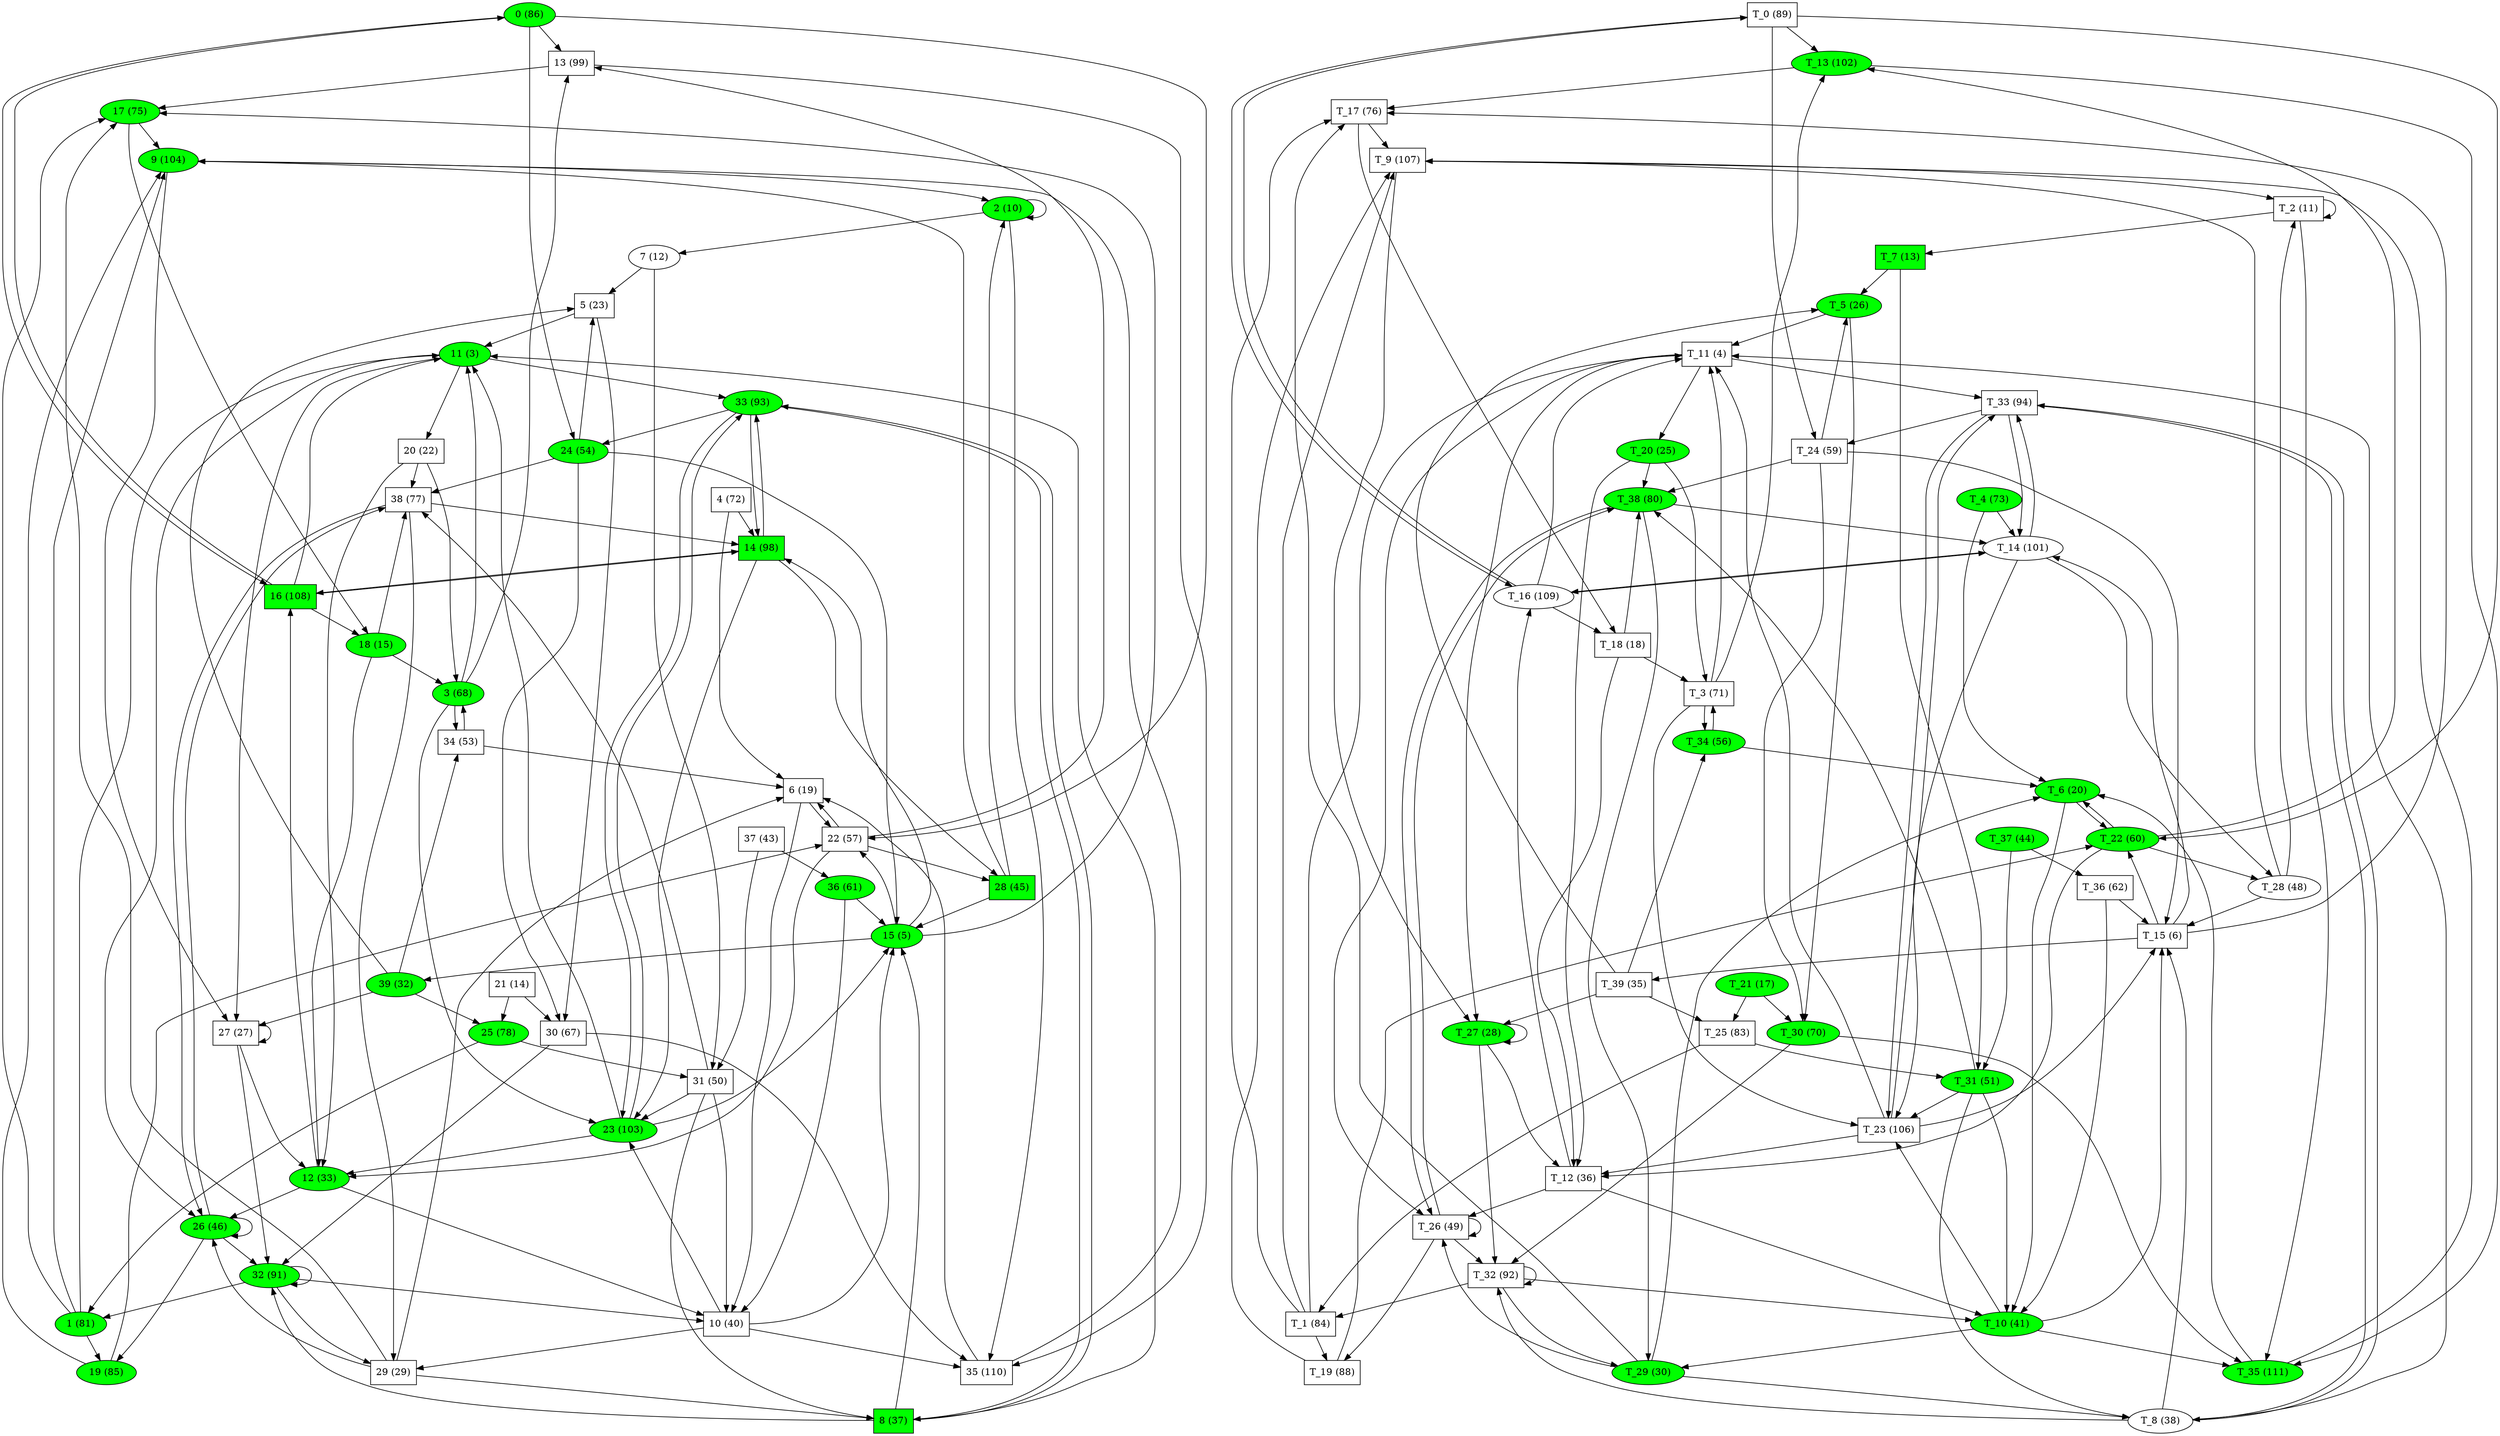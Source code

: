 digraph G { 
"0"[label="\N (86)" , style=filled, fillcolor=green ]
"0"->"13"
"0"->"16"
"0"->"22"
"0"->"24"
"T_0"[label="\N (89)", color=black, shape=polygon ]
"T_0"->"T_13"
"T_0"->"T_16"
"T_0"->"T_22"
"T_0"->"T_24"
"1"[label="\N (81)" , style=filled, fillcolor=green ]
"1"->"9"
"1"->"11"
"1"->"17"
"1"->"19"
"T_1"[label="\N (84)", color=black, shape=polygon ]
"T_1"->"T_9"
"T_1"->"T_11"
"T_1"->"T_17"
"T_1"->"T_19"
"2"[label="\N (10)" , style=filled, fillcolor=green ]
"2"->"2"
"2"->"7"
"2"->"35"
"T_2"[label="\N (11)", color=black, shape=polygon ]
"T_2"->"T_2"
"T_2"->"T_7"
"T_2"->"T_35"
"3"[label="\N (68)" , style=filled, fillcolor=green ]
"3"->"11"
"3"->"13"
"3"->"23"
"3"->"34"
"T_3"[label="\N (71)", color=black, shape=polygon ]
"T_3"->"T_11"
"T_3"->"T_13"
"T_3"->"T_23"
"T_3"->"T_34"
"4"[label="\N (72)", color=black, shape=polygon ]
"4"->"6"
"4"->"14"
"T_4"[label="\N (73)" , style=filled, fillcolor=green ]
"T_4"->"T_6"
"T_4"->"T_14"
"5"[label="\N (23)", color=black, shape=polygon ]
"5"->"11"
"5"->"30"
"T_5"[label="\N (26)" , style=filled, fillcolor=green ]
"T_5"->"T_11"
"T_5"->"T_30"
"6"[label="\N (19)", color=black, shape=polygon ]
"6"->"10"
"6"->"22"
"T_6"[label="\N (20)" , style=filled, fillcolor=green ]
"T_6"->"T_10"
"T_6"->"T_22"
"7"[label="\N (12)" , color=black ]
"7"->"5"
"7"->"31"
"T_7"[label="\N (13)", fillcolor=green, style=filled, shape=polygon ]
"T_7"->"T_5"
"T_7"->"T_31"
"8"[label="\N (37)", fillcolor=green, style=filled, shape=polygon ]
"8"->"11"
"8"->"15"
"8"->"32"
"8"->"33"
"T_8"[label="\N (38)" , color=black ]
"T_8"->"T_11"
"T_8"->"T_15"
"T_8"->"T_32"
"T_8"->"T_33"
"9"[label="\N (104)" , style=filled, fillcolor=green ]
"9"->"2"
"9"->"27"
"T_9"[label="\N (107)", color=black, shape=polygon ]
"T_9"->"T_2"
"T_9"->"T_27"
"10"[label="\N (40)", color=black, shape=polygon ]
"10"->"15"
"10"->"23"
"10"->"29"
"10"->"35"
"T_10"[label="\N (41)" , style=filled, fillcolor=green ]
"T_10"->"T_15"
"T_10"->"T_23"
"T_10"->"T_29"
"T_10"->"T_35"
"11"[label="\N (3)" , style=filled, fillcolor=green ]
"11"->"20"
"11"->"26"
"11"->"27"
"11"->"33"
"T_11"[label="\N (4)", color=black, shape=polygon ]
"T_11"->"T_20"
"T_11"->"T_26"
"T_11"->"T_27"
"T_11"->"T_33"
"12"[label="\N (33)" , style=filled, fillcolor=green ]
"12"->"10"
"12"->"16"
"12"->"26"
"T_12"[label="\N (36)", color=black, shape=polygon ]
"T_12"->"T_10"
"T_12"->"T_16"
"T_12"->"T_26"
"13"[label="\N (99)", color=black, shape=polygon ]
"13"->"17"
"13"->"35"
"T_13"[label="\N (102)" , style=filled, fillcolor=green ]
"T_13"->"T_17"
"T_13"->"T_35"
"14"[label="\N (98)", fillcolor=green, style=filled, shape=polygon ]
"14"->"16"
"14"->"23"
"14"->"28"
"14"->"33"
"T_14"[label="\N (101)" , color=black ]
"T_14"->"T_16"
"T_14"->"T_23"
"T_14"->"T_28"
"T_14"->"T_33"
"15"[label="\N (5)" , style=filled, fillcolor=green ]
"15"->"14"
"15"->"17"
"15"->"22"
"15"->"39"
"T_15"[label="\N (6)", color=black, shape=polygon ]
"T_15"->"T_14"
"T_15"->"T_17"
"T_15"->"T_22"
"T_15"->"T_39"
"16"[label="\N (108)", fillcolor=green, style=filled, shape=polygon ]
"16"->"0"
"16"->"11"
"16"->"14"
"16"->"18"
"T_16"[label="\N (109)" , color=black ]
"T_16"->"T_0"
"T_16"->"T_11"
"T_16"->"T_14"
"T_16"->"T_18"
"17"[label="\N (75)" , style=filled, fillcolor=green ]
"17"->"9"
"17"->"18"
"T_17"[label="\N (76)", color=black, shape=polygon ]
"T_17"->"T_9"
"T_17"->"T_18"
"18"[label="\N (15)" , style=filled, fillcolor=green ]
"18"->"3"
"18"->"12"
"18"->"38"
"T_18"[label="\N (18)", color=black, shape=polygon ]
"T_18"->"T_3"
"T_18"->"T_12"
"T_18"->"T_38"
"19"[label="\N (85)" , style=filled, fillcolor=green ]
"19"->"9"
"19"->"22"
"T_19"[label="\N (88)", color=black, shape=polygon ]
"T_19"->"T_9"
"T_19"->"T_22"
"20"[label="\N (22)", color=black, shape=polygon ]
"20"->"3"
"20"->"12"
"20"->"38"
"T_20"[label="\N (25)" , style=filled, fillcolor=green ]
"T_20"->"T_3"
"T_20"->"T_12"
"T_20"->"T_38"
"21"[label="\N (14)", color=black, shape=polygon ]
"21"->"25"
"21"->"30"
"T_21"[label="\N (17)" , style=filled, fillcolor=green ]
"T_21"->"T_25"
"T_21"->"T_30"
"22"[label="\N (57)", color=black, shape=polygon ]
"22"->"6"
"22"->"12"
"22"->"13"
"22"->"28"
"T_22"[label="\N (60)" , style=filled, fillcolor=green ]
"T_22"->"T_6"
"T_22"->"T_12"
"T_22"->"T_13"
"T_22"->"T_28"
"23"[label="\N (103)" , style=filled, fillcolor=green ]
"23"->"11"
"23"->"12"
"23"->"15"
"23"->"33"
"T_23"[label="\N (106)", color=black, shape=polygon ]
"T_23"->"T_11"
"T_23"->"T_12"
"T_23"->"T_15"
"T_23"->"T_33"
"24"[label="\N (54)" , style=filled, fillcolor=green ]
"24"->"5"
"24"->"15"
"24"->"30"
"24"->"38"
"T_24"[label="\N (59)", color=black, shape=polygon ]
"T_24"->"T_5"
"T_24"->"T_15"
"T_24"->"T_30"
"T_24"->"T_38"
"25"[label="\N (78)" , style=filled, fillcolor=green ]
"25"->"1"
"25"->"31"
"T_25"[label="\N (83)", color=black, shape=polygon ]
"T_25"->"T_1"
"T_25"->"T_31"
"26"[label="\N (46)" , style=filled, fillcolor=green ]
"26"->"19"
"26"->"26"
"26"->"32"
"26"->"38"
"T_26"[label="\N (49)", color=black, shape=polygon ]
"T_26"->"T_19"
"T_26"->"T_26"
"T_26"->"T_32"
"T_26"->"T_38"
"27"[label="\N (27)", color=black, shape=polygon ]
"27"->"12"
"27"->"27"
"27"->"32"
"T_27"[label="\N (28)" , style=filled, fillcolor=green ]
"T_27"->"T_12"
"T_27"->"T_27"
"T_27"->"T_32"
"28"[label="\N (45)", fillcolor=green, style=filled, shape=polygon ]
"28"->"2"
"28"->"9"
"28"->"15"
"T_28"[label="\N (48)" , color=black ]
"T_28"->"T_2"
"T_28"->"T_9"
"T_28"->"T_15"
"29"[label="\N (29)", color=black, shape=polygon ]
"29"->"6"
"29"->"8"
"29"->"17"
"29"->"26"
"T_29"[label="\N (30)" , style=filled, fillcolor=green ]
"T_29"->"T_6"
"T_29"->"T_8"
"T_29"->"T_17"
"T_29"->"T_26"
"30"[label="\N (67)", color=black, shape=polygon ]
"30"->"32"
"30"->"35"
"T_30"[label="\N (70)" , style=filled, fillcolor=green ]
"T_30"->"T_32"
"T_30"->"T_35"
"31"[label="\N (50)", color=black, shape=polygon ]
"31"->"8"
"31"->"10"
"31"->"23"
"31"->"38"
"T_31"[label="\N (51)" , style=filled, fillcolor=green ]
"T_31"->"T_8"
"T_31"->"T_10"
"T_31"->"T_23"
"T_31"->"T_38"
"32"[label="\N (91)" , style=filled, fillcolor=green ]
"32"->"1"
"32"->"10"
"32"->"29"
"32"->"32"
"T_32"[label="\N (92)", color=black, shape=polygon ]
"T_32"->"T_1"
"T_32"->"T_10"
"T_32"->"T_29"
"T_32"->"T_32"
"33"[label="\N (93)" , style=filled, fillcolor=green ]
"33"->"8"
"33"->"14"
"33"->"23"
"33"->"24"
"T_33"[label="\N (94)", color=black, shape=polygon ]
"T_33"->"T_8"
"T_33"->"T_14"
"T_33"->"T_23"
"T_33"->"T_24"
"34"[label="\N (53)", color=black, shape=polygon ]
"34"->"3"
"34"->"6"
"T_34"[label="\N (56)" , style=filled, fillcolor=green ]
"T_34"->"T_3"
"T_34"->"T_6"
"35"[label="\N (110)", color=black, shape=polygon ]
"35"->"6"
"35"->"9"
"T_35"[label="\N (111)" , style=filled, fillcolor=green ]
"T_35"->"T_6"
"T_35"->"T_9"
"36"[label="\N (61)" , style=filled, fillcolor=green ]
"36"->"10"
"36"->"15"
"T_36"[label="\N (62)", color=black, shape=polygon ]
"T_36"->"T_10"
"T_36"->"T_15"
"37"[label="\N (43)", color=black, shape=polygon ]
"37"->"31"
"37"->"36"
"T_37"[label="\N (44)" , style=filled, fillcolor=green ]
"T_37"->"T_31"
"T_37"->"T_36"
"38"[label="\N (77)", color=black, shape=polygon ]
"38"->"14"
"38"->"26"
"38"->"29"
"T_38"[label="\N (80)" , style=filled, fillcolor=green ]
"T_38"->"T_14"
"T_38"->"T_26"
"T_38"->"T_29"
"39"[label="\N (32)" , style=filled, fillcolor=green ]
"39"->"5"
"39"->"25"
"39"->"27"
"39"->"34"
"T_39"[label="\N (35)", color=black, shape=polygon ]
"T_39"->"T_5"
"T_39"->"T_25"
"T_39"->"T_27"
"T_39"->"T_34"
}
